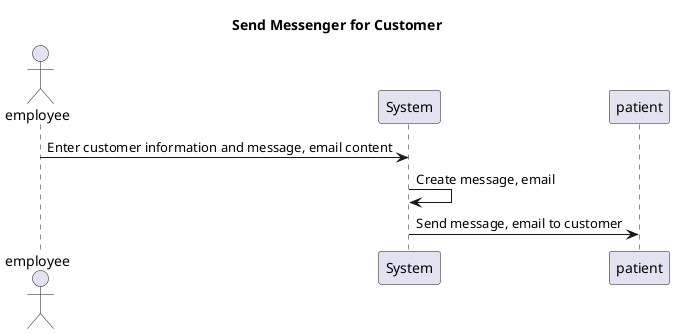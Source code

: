 @startuml
Title Send Messenger for Customer
actor employee
participant System

employee -> System: Enter customer information and message, email content
System -> System: Create message, email
System -> patient: Send message, email to customer
@enduml
